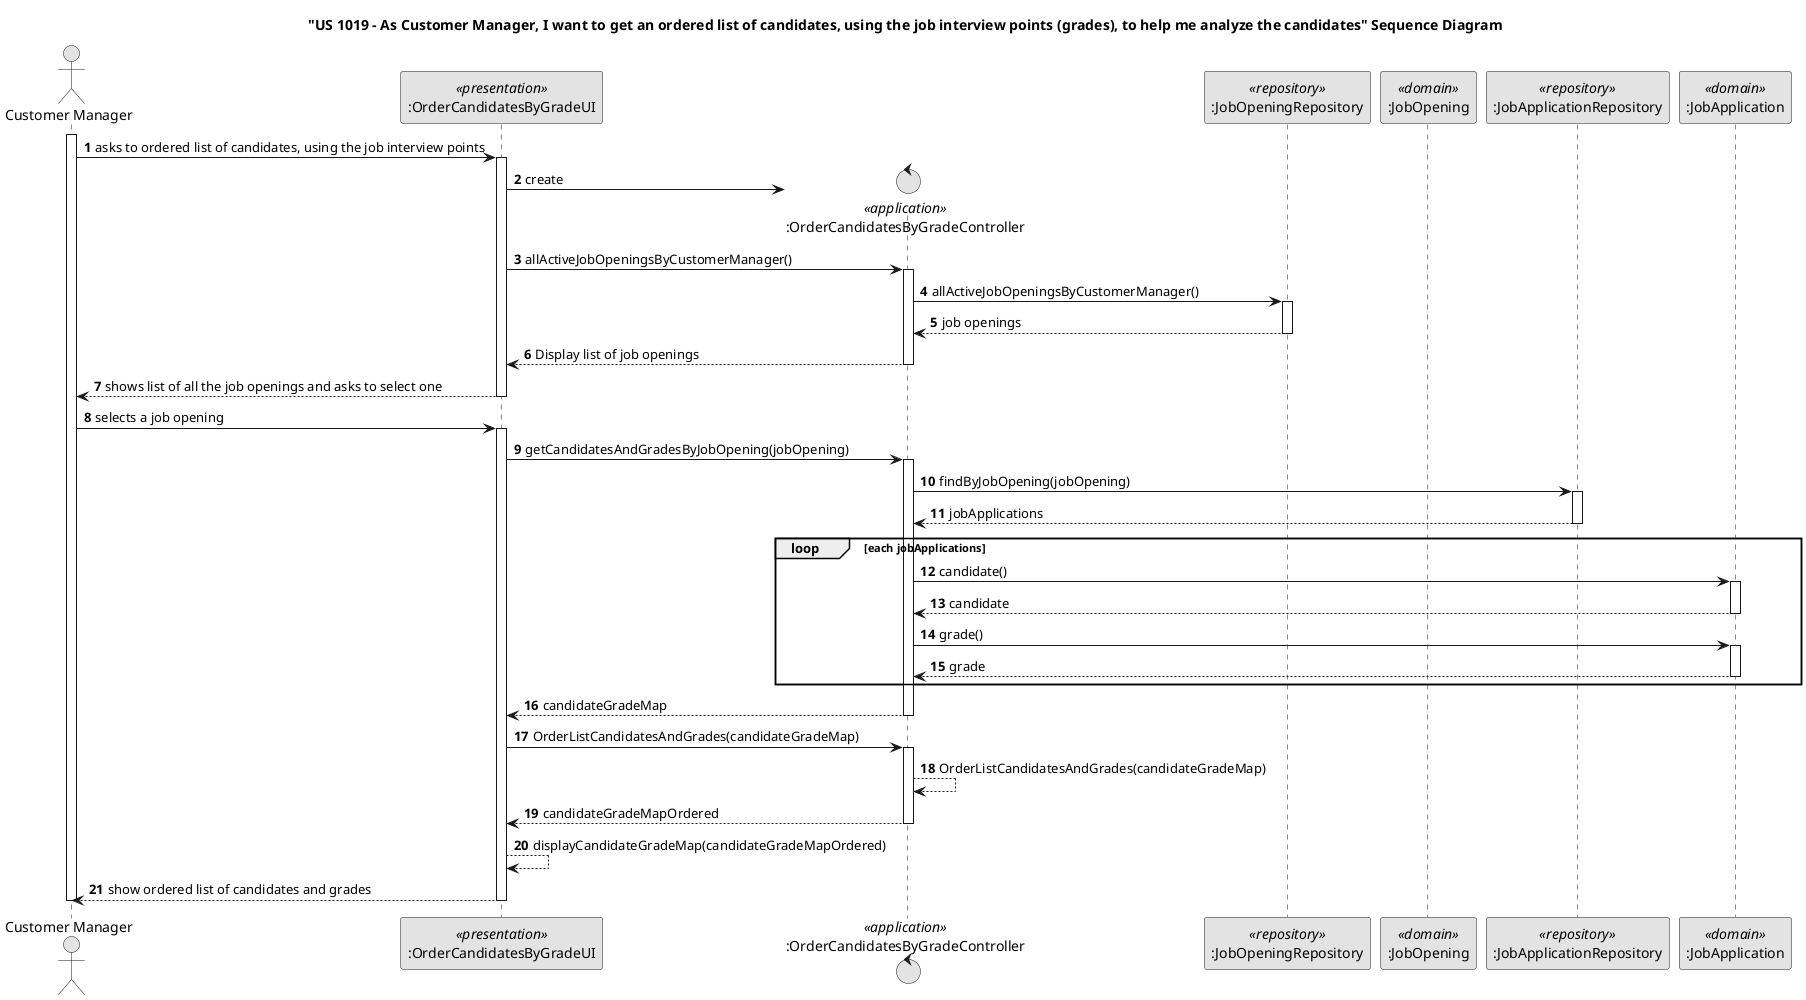 @startuml
skinparam monochrome true
skinparam packageStyle rectangle
skinparam shadowing false

autonumber

title "US 1019 - As Customer Manager, I want to get an ordered list of candidates, using the job interview points (grades), to help me analyze the candidates" Sequence Diagram
'hide footbox
actor "Customer Manager" as CM
participant ":OrderCandidatesByGradeUI" as UI <<presentation>>
control ":OrderCandidatesByGradeController" as CTRL <<application>>
participant ":JobOpeningRepository" as JobOpeningRepository  <<repository>>
participant ":JobOpening" as JobOpening <<domain>>
participant ":JobApplicationRepository" as JobApplicationRepository  <<repository>>
participant ":JobApplication" as JobApplication <<domain>>

activate CM
 CM -> UI : asks to ordered list of candidates, using the job interview points

 activate UI

      UI -> CTRL** : create


      UI -> CTRL : allActiveJobOpeningsByCustomerManager()
      activate CTRL
          CTRL-> JobOpeningRepository : allActiveJobOpeningsByCustomerManager()

          activate JobOpeningRepository

          JobOpeningRepository--> CTRL : job openings

          deactivate JobOpeningRepository

          CTRL--> UI : Display list of job openings

      deactivate CTRL


      UI --> CM : shows list of all the job openings and asks to select one

  deactivate UI

  CM -> UI : selects a job opening
  activate UI

  UI->CTRL : getCandidatesAndGradesByJobOpening(jobOpening)

  activate CTRL

  CTRL-> JobApplicationRepository : findByJobOpening(jobOpening)

  activate JobApplicationRepository

  JobApplicationRepository--> CTRL : jobApplications

  deactivate JobApplicationRepository

  loop each jobApplications
  CTRL-> JobApplication : candidate()

   activate JobApplication

       JobApplication--> CTRL : candidate

     deactivate JobApplication



   CTRL-> JobApplication: grade()

   activate JobApplication

     JobApplication--> CTRL : grade

   deactivate JobApplication


end loop
      CTRL --> UI : candidateGradeMap



  deactivate CTRL

   UI->CTRL : OrderListCandidatesAndGrades(candidateGradeMap)

   activate CTRL

   CTRL--> CTRL : OrderListCandidatesAndGrades(candidateGradeMap)


   CTRL-->UI : candidateGradeMapOrdered
deactivate CTRL
       UI-->UI : displayCandidateGradeMap(candidateGradeMapOrdered)

      UI --> CM : show ordered list of candidates and grades





  deactivate UI
deactivate CM

@enduml